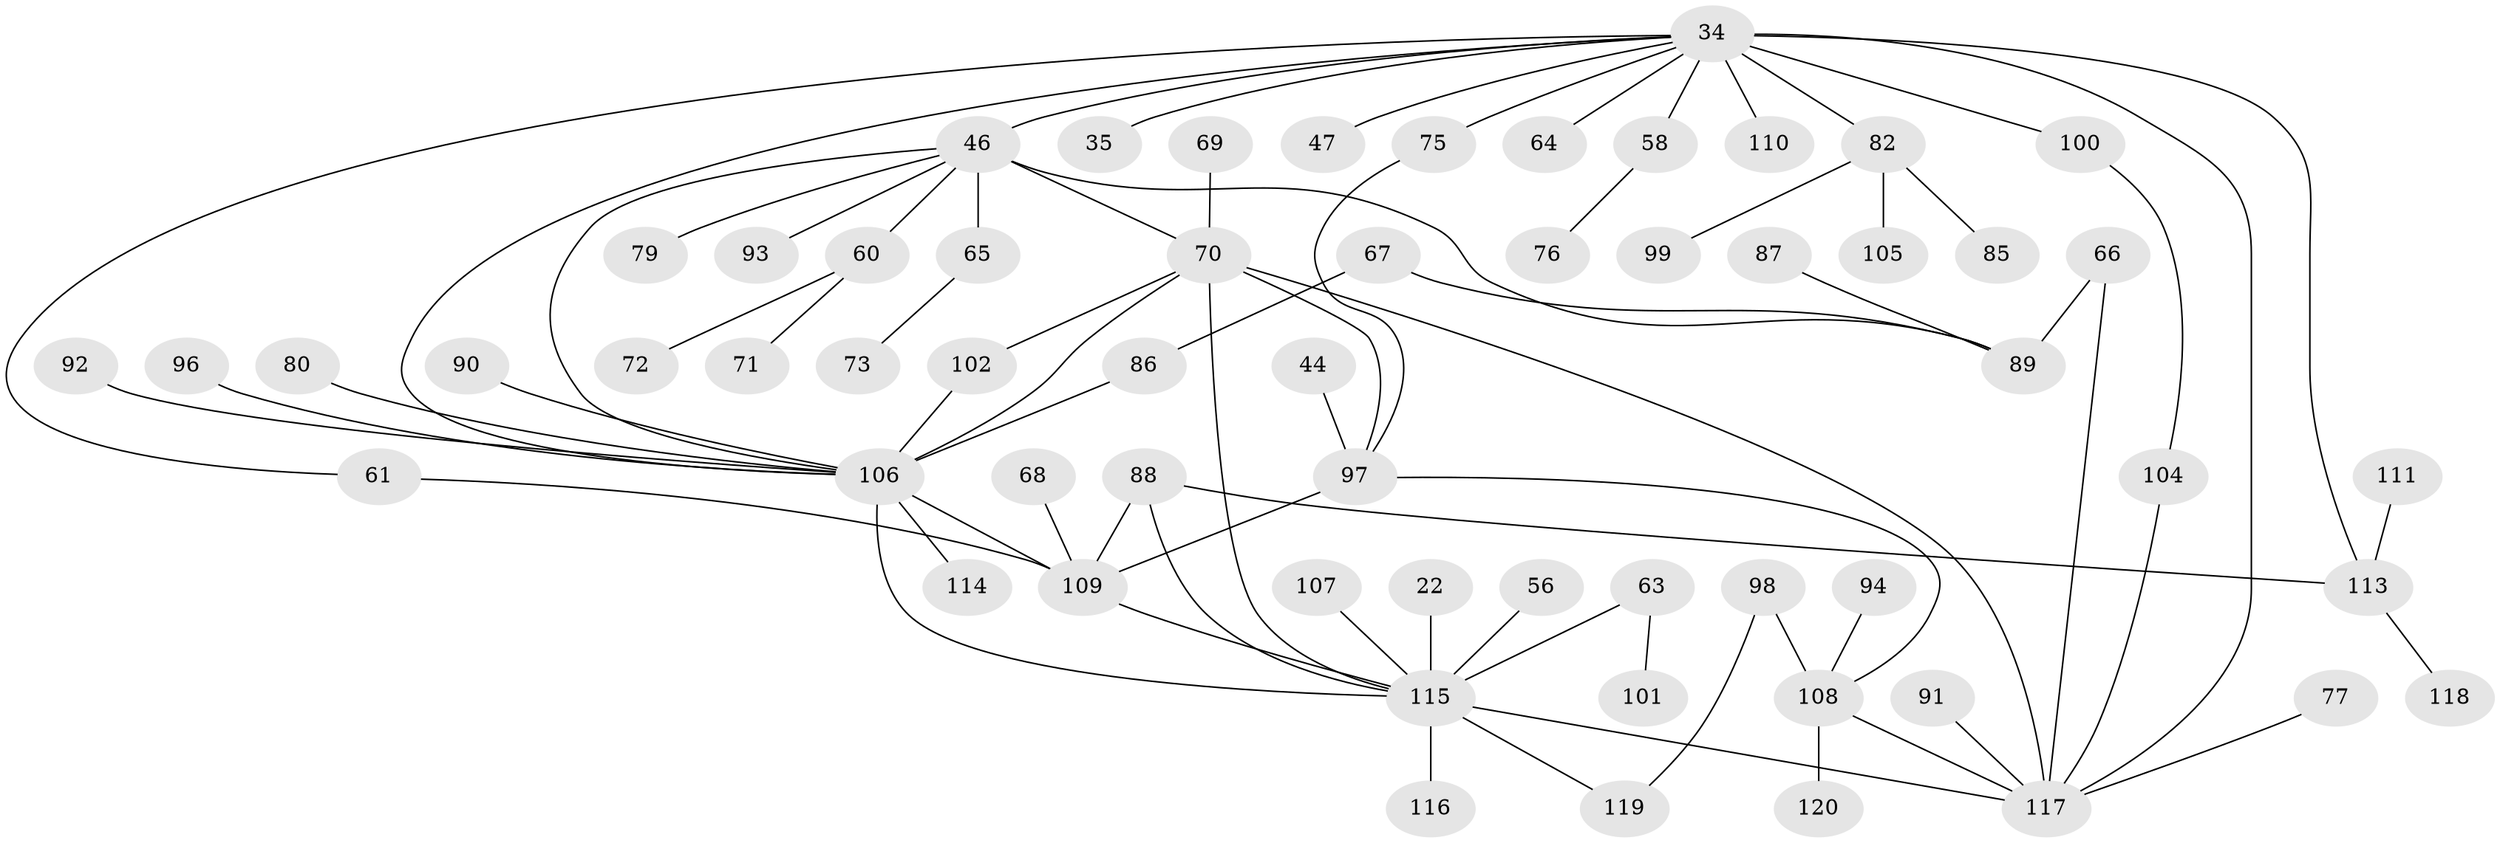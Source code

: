 // original degree distribution, {5: 0.058333333333333334, 7: 0.008333333333333333, 4: 0.1, 8: 0.016666666666666666, 3: 0.175, 2: 0.325, 6: 0.041666666666666664, 1: 0.275}
// Generated by graph-tools (version 1.1) at 2025/41/03/09/25 04:41:04]
// undirected, 60 vertices, 76 edges
graph export_dot {
graph [start="1"]
  node [color=gray90,style=filled];
  22 [super="+18"];
  34 [super="+6+8+12"];
  35;
  44;
  46 [super="+1"];
  47;
  56 [super="+24"];
  58 [super="+17"];
  60 [super="+57"];
  61 [super="+37"];
  63;
  64;
  65;
  66;
  67;
  68;
  69;
  70 [super="+9+32"];
  71;
  72;
  73;
  75;
  76;
  77;
  79;
  80;
  82;
  85;
  86 [super="+52"];
  87;
  88 [super="+53"];
  89 [super="+31"];
  90 [super="+83"];
  91 [super="+15"];
  92 [super="+49"];
  93;
  94;
  96;
  97 [super="+23+25"];
  98;
  99;
  100;
  101;
  102;
  104;
  105;
  106 [super="+84+103+95"];
  107;
  108 [super="+81"];
  109 [super="+39+40"];
  110;
  111;
  113 [super="+26"];
  114 [super="+36"];
  115 [super="+30+62"];
  116;
  117 [super="+112+42+48"];
  118;
  119;
  120;
  22 -- 115;
  34 -- 64;
  34 -- 75;
  34 -- 82;
  34 -- 35;
  34 -- 46;
  34 -- 110;
  34 -- 117 [weight=4];
  34 -- 58;
  34 -- 100;
  34 -- 47;
  34 -- 113;
  34 -- 106;
  34 -- 61;
  44 -- 97;
  46 -- 79;
  46 -- 93;
  46 -- 65;
  46 -- 70 [weight=2];
  46 -- 60;
  46 -- 106;
  46 -- 89;
  56 -- 115 [weight=3];
  58 -- 76;
  60 -- 71;
  60 -- 72;
  61 -- 109;
  63 -- 101;
  63 -- 115;
  65 -- 73;
  66 -- 89;
  66 -- 117;
  67 -- 86;
  67 -- 89;
  68 -- 109 [weight=2];
  69 -- 70;
  70 -- 102;
  70 -- 97;
  70 -- 117 [weight=2];
  70 -- 115 [weight=2];
  70 -- 106;
  75 -- 97;
  77 -- 117;
  80 -- 106;
  82 -- 85;
  82 -- 99;
  82 -- 105;
  86 -- 106 [weight=5];
  87 -- 89;
  88 -- 113;
  88 -- 115;
  88 -- 109;
  90 -- 106 [weight=2];
  91 -- 117;
  92 -- 106 [weight=2];
  94 -- 108;
  96 -- 106;
  97 -- 109 [weight=2];
  97 -- 108;
  98 -- 119;
  98 -- 108;
  100 -- 104;
  102 -- 106;
  104 -- 117;
  106 -- 109;
  106 -- 115 [weight=2];
  106 -- 114;
  107 -- 115;
  108 -- 117 [weight=2];
  108 -- 120;
  109 -- 115;
  111 -- 113;
  113 -- 118;
  115 -- 116;
  115 -- 117 [weight=2];
  115 -- 119;
}
